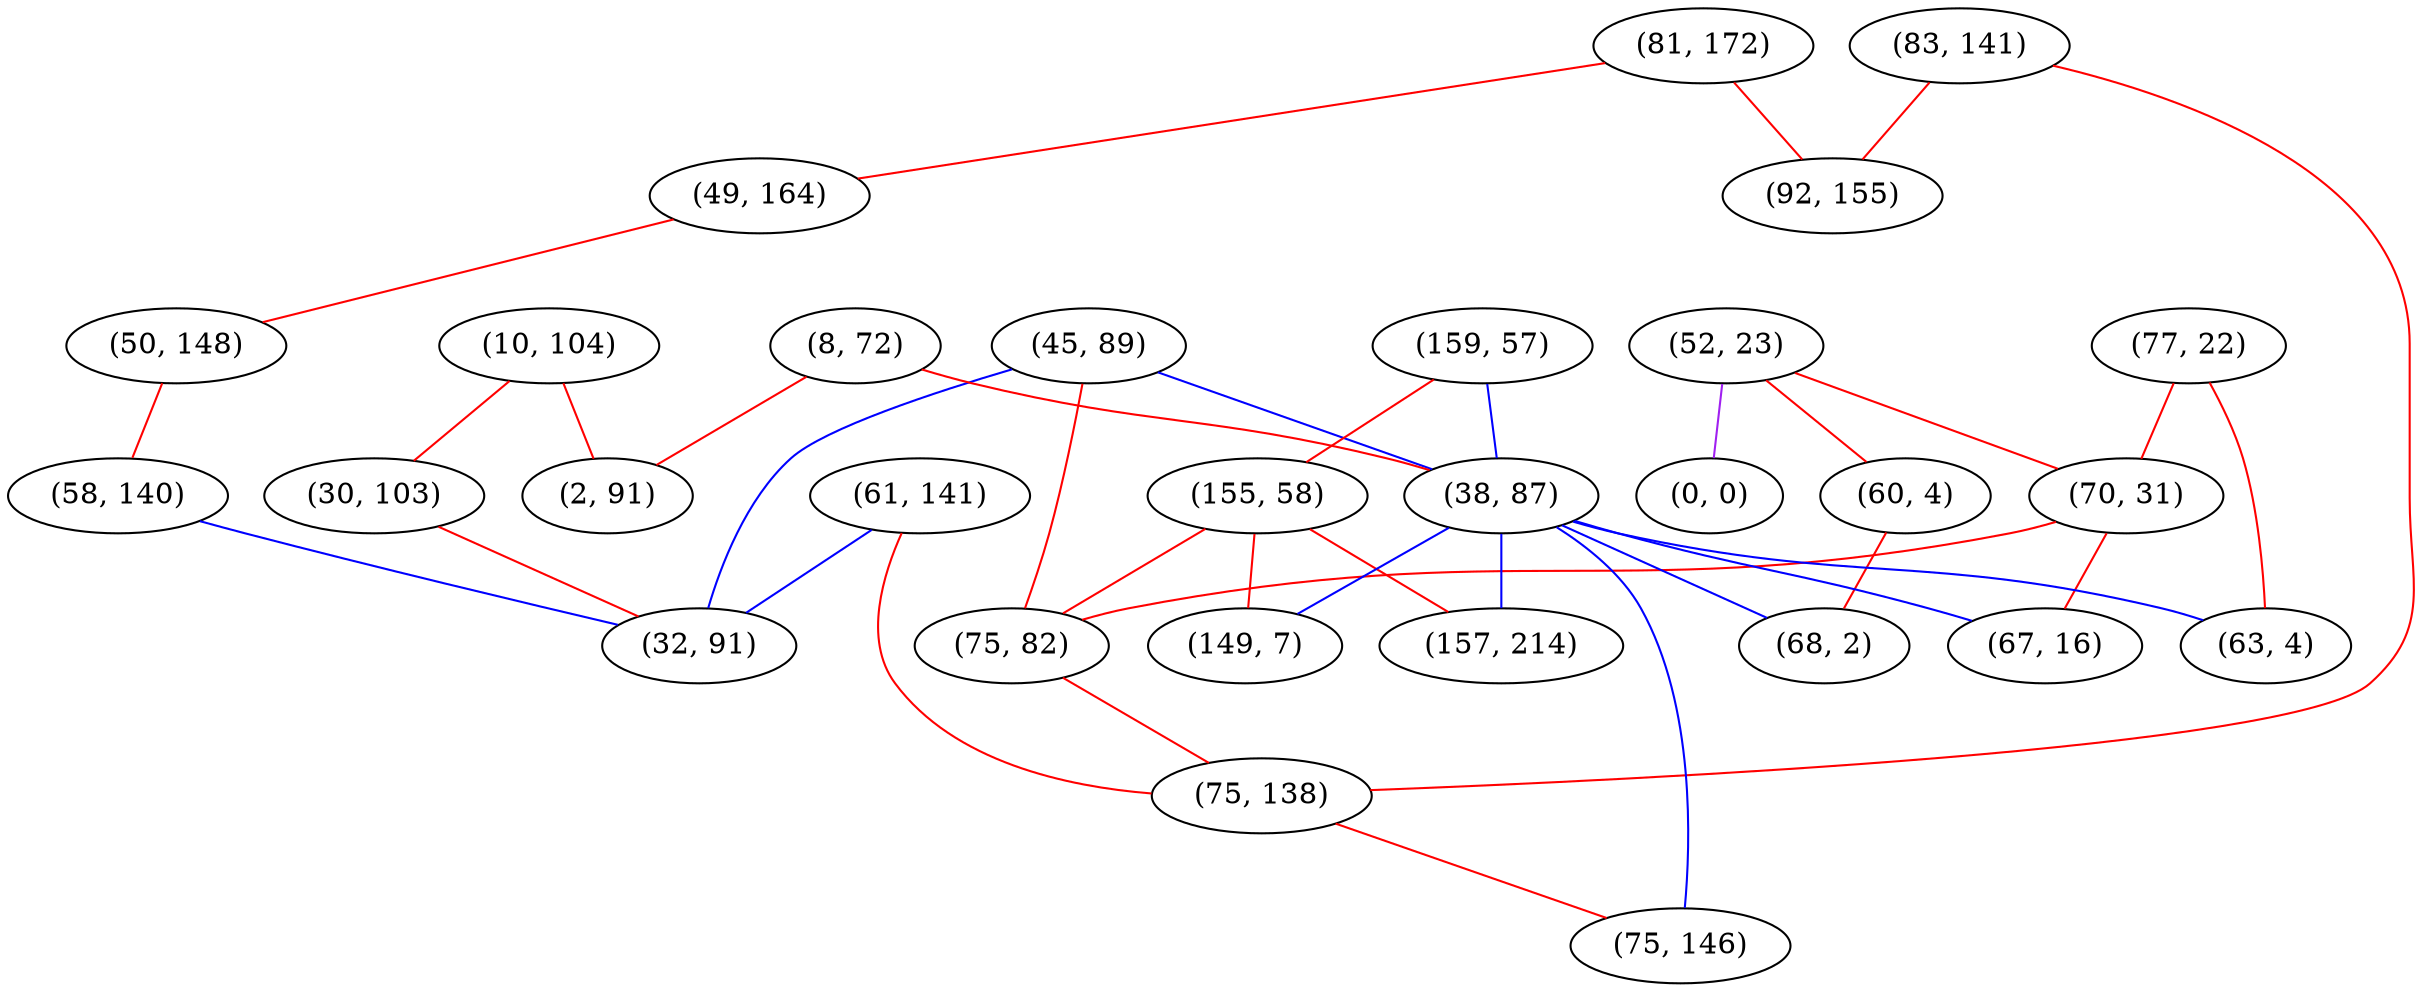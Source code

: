 graph "" {
"(10, 104)";
"(52, 23)";
"(45, 89)";
"(83, 141)";
"(77, 22)";
"(81, 172)";
"(159, 57)";
"(155, 58)";
"(30, 103)";
"(49, 164)";
"(60, 4)";
"(70, 31)";
"(50, 148)";
"(8, 72)";
"(38, 87)";
"(61, 141)";
"(75, 82)";
"(68, 2)";
"(0, 0)";
"(75, 138)";
"(58, 140)";
"(32, 91)";
"(63, 4)";
"(157, 214)";
"(92, 155)";
"(67, 16)";
"(75, 146)";
"(149, 7)";
"(2, 91)";
"(10, 104)" -- "(2, 91)"  [color=red, key=0, weight=1];
"(10, 104)" -- "(30, 103)"  [color=red, key=0, weight=1];
"(52, 23)" -- "(60, 4)"  [color=red, key=0, weight=1];
"(52, 23)" -- "(70, 31)"  [color=red, key=0, weight=1];
"(52, 23)" -- "(0, 0)"  [color=purple, key=0, weight=4];
"(45, 89)" -- "(75, 82)"  [color=red, key=0, weight=1];
"(45, 89)" -- "(38, 87)"  [color=blue, key=0, weight=3];
"(45, 89)" -- "(32, 91)"  [color=blue, key=0, weight=3];
"(83, 141)" -- "(75, 138)"  [color=red, key=0, weight=1];
"(83, 141)" -- "(92, 155)"  [color=red, key=0, weight=1];
"(77, 22)" -- "(63, 4)"  [color=red, key=0, weight=1];
"(77, 22)" -- "(70, 31)"  [color=red, key=0, weight=1];
"(81, 172)" -- "(49, 164)"  [color=red, key=0, weight=1];
"(81, 172)" -- "(92, 155)"  [color=red, key=0, weight=1];
"(159, 57)" -- "(155, 58)"  [color=red, key=0, weight=1];
"(159, 57)" -- "(38, 87)"  [color=blue, key=0, weight=3];
"(155, 58)" -- "(157, 214)"  [color=red, key=0, weight=1];
"(155, 58)" -- "(75, 82)"  [color=red, key=0, weight=1];
"(155, 58)" -- "(149, 7)"  [color=red, key=0, weight=1];
"(30, 103)" -- "(32, 91)"  [color=red, key=0, weight=1];
"(49, 164)" -- "(50, 148)"  [color=red, key=0, weight=1];
"(60, 4)" -- "(68, 2)"  [color=red, key=0, weight=1];
"(70, 31)" -- "(67, 16)"  [color=red, key=0, weight=1];
"(70, 31)" -- "(75, 82)"  [color=red, key=0, weight=1];
"(50, 148)" -- "(58, 140)"  [color=red, key=0, weight=1];
"(8, 72)" -- "(38, 87)"  [color=red, key=0, weight=1];
"(8, 72)" -- "(2, 91)"  [color=red, key=0, weight=1];
"(38, 87)" -- "(63, 4)"  [color=blue, key=0, weight=3];
"(38, 87)" -- "(157, 214)"  [color=blue, key=0, weight=3];
"(38, 87)" -- "(67, 16)"  [color=blue, key=0, weight=3];
"(38, 87)" -- "(68, 2)"  [color=blue, key=0, weight=3];
"(38, 87)" -- "(75, 146)"  [color=blue, key=0, weight=3];
"(38, 87)" -- "(149, 7)"  [color=blue, key=0, weight=3];
"(61, 141)" -- "(75, 138)"  [color=red, key=0, weight=1];
"(61, 141)" -- "(32, 91)"  [color=blue, key=0, weight=3];
"(75, 82)" -- "(75, 138)"  [color=red, key=0, weight=1];
"(75, 138)" -- "(75, 146)"  [color=red, key=0, weight=1];
"(58, 140)" -- "(32, 91)"  [color=blue, key=0, weight=3];
}
